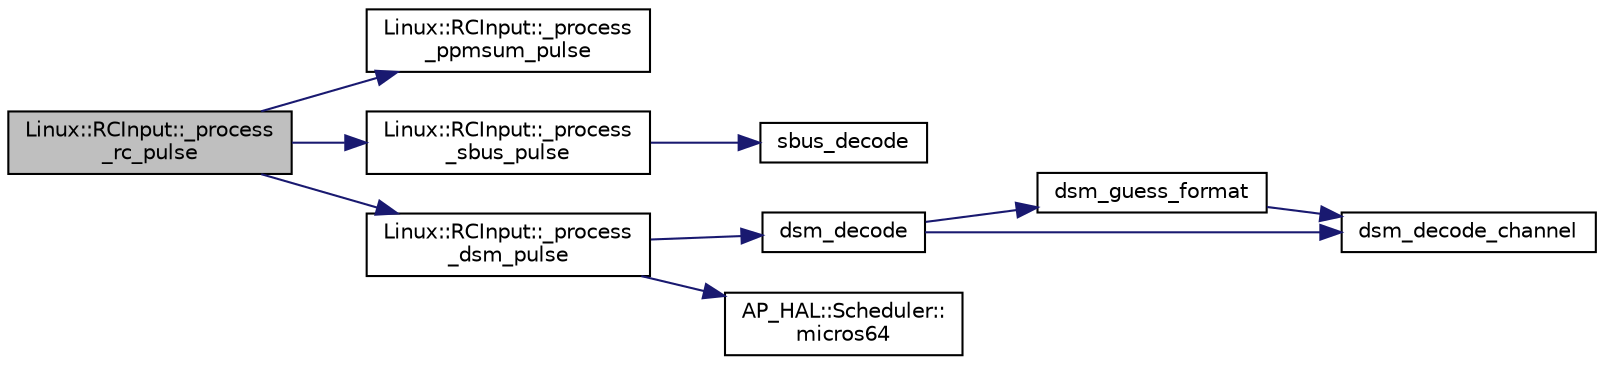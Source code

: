 digraph "Linux::RCInput::_process_rc_pulse"
{
 // INTERACTIVE_SVG=YES
  edge [fontname="Helvetica",fontsize="10",labelfontname="Helvetica",labelfontsize="10"];
  node [fontname="Helvetica",fontsize="10",shape=record];
  rankdir="LR";
  Node1 [label="Linux::RCInput::_process\l_rc_pulse",height=0.2,width=0.4,color="black", fillcolor="grey75", style="filled", fontcolor="black"];
  Node1 -> Node2 [color="midnightblue",fontsize="10",style="solid",fontname="Helvetica"];
  Node2 [label="Linux::RCInput::_process\l_ppmsum_pulse",height=0.2,width=0.4,color="black", fillcolor="white", style="filled",URL="$classLinux_1_1RCInput.html#aa58f84a29d6b0a271571aec99acf6730"];
  Node1 -> Node3 [color="midnightblue",fontsize="10",style="solid",fontname="Helvetica"];
  Node3 [label="Linux::RCInput::_process\l_sbus_pulse",height=0.2,width=0.4,color="black", fillcolor="white", style="filled",URL="$classLinux_1_1RCInput.html#a9a8cf6cfb7abc062fd23cb7a74221b06"];
  Node3 -> Node4 [color="midnightblue",fontsize="10",style="solid",fontname="Helvetica"];
  Node4 [label="sbus_decode",height=0.2,width=0.4,color="black", fillcolor="white", style="filled",URL="$sbus_8cpp.html#ae8ff4d6576477166a18b6d229030f21e"];
  Node1 -> Node5 [color="midnightblue",fontsize="10",style="solid",fontname="Helvetica"];
  Node5 [label="Linux::RCInput::_process\l_dsm_pulse",height=0.2,width=0.4,color="black", fillcolor="white", style="filled",URL="$classLinux_1_1RCInput.html#a8dcefc98cb9bdeaad8b1b2b0e9b9b678"];
  Node5 -> Node6 [color="midnightblue",fontsize="10",style="solid",fontname="Helvetica"];
  Node6 [label="dsm_decode",height=0.2,width=0.4,color="black", fillcolor="white", style="filled",URL="$dsm_8cpp.html#a7b7c65c600dd4eacc1eb714df3621192"];
  Node6 -> Node7 [color="midnightblue",fontsize="10",style="solid",fontname="Helvetica"];
  Node7 [label="dsm_guess_format",height=0.2,width=0.4,color="black", fillcolor="white", style="filled",URL="$dsm_8cpp.html#ac4b7f20336ae87e6426bfd94be23bb37"];
  Node7 -> Node8 [color="midnightblue",fontsize="10",style="solid",fontname="Helvetica"];
  Node8 [label="dsm_decode_channel",height=0.2,width=0.4,color="black", fillcolor="white", style="filled",URL="$dsm_8cpp.html#a155e9a9889d2e342ea3bf13aaaa4458d"];
  Node6 -> Node8 [color="midnightblue",fontsize="10",style="solid",fontname="Helvetica"];
  Node5 -> Node9 [color="midnightblue",fontsize="10",style="solid",fontname="Helvetica"];
  Node9 [label="AP_HAL::Scheduler::\lmicros64",height=0.2,width=0.4,color="black", fillcolor="white", style="filled",URL="$classAP__HAL_1_1Scheduler.html#acfe178fdca7f8d9b22a939b3aac1a84f"];
}
